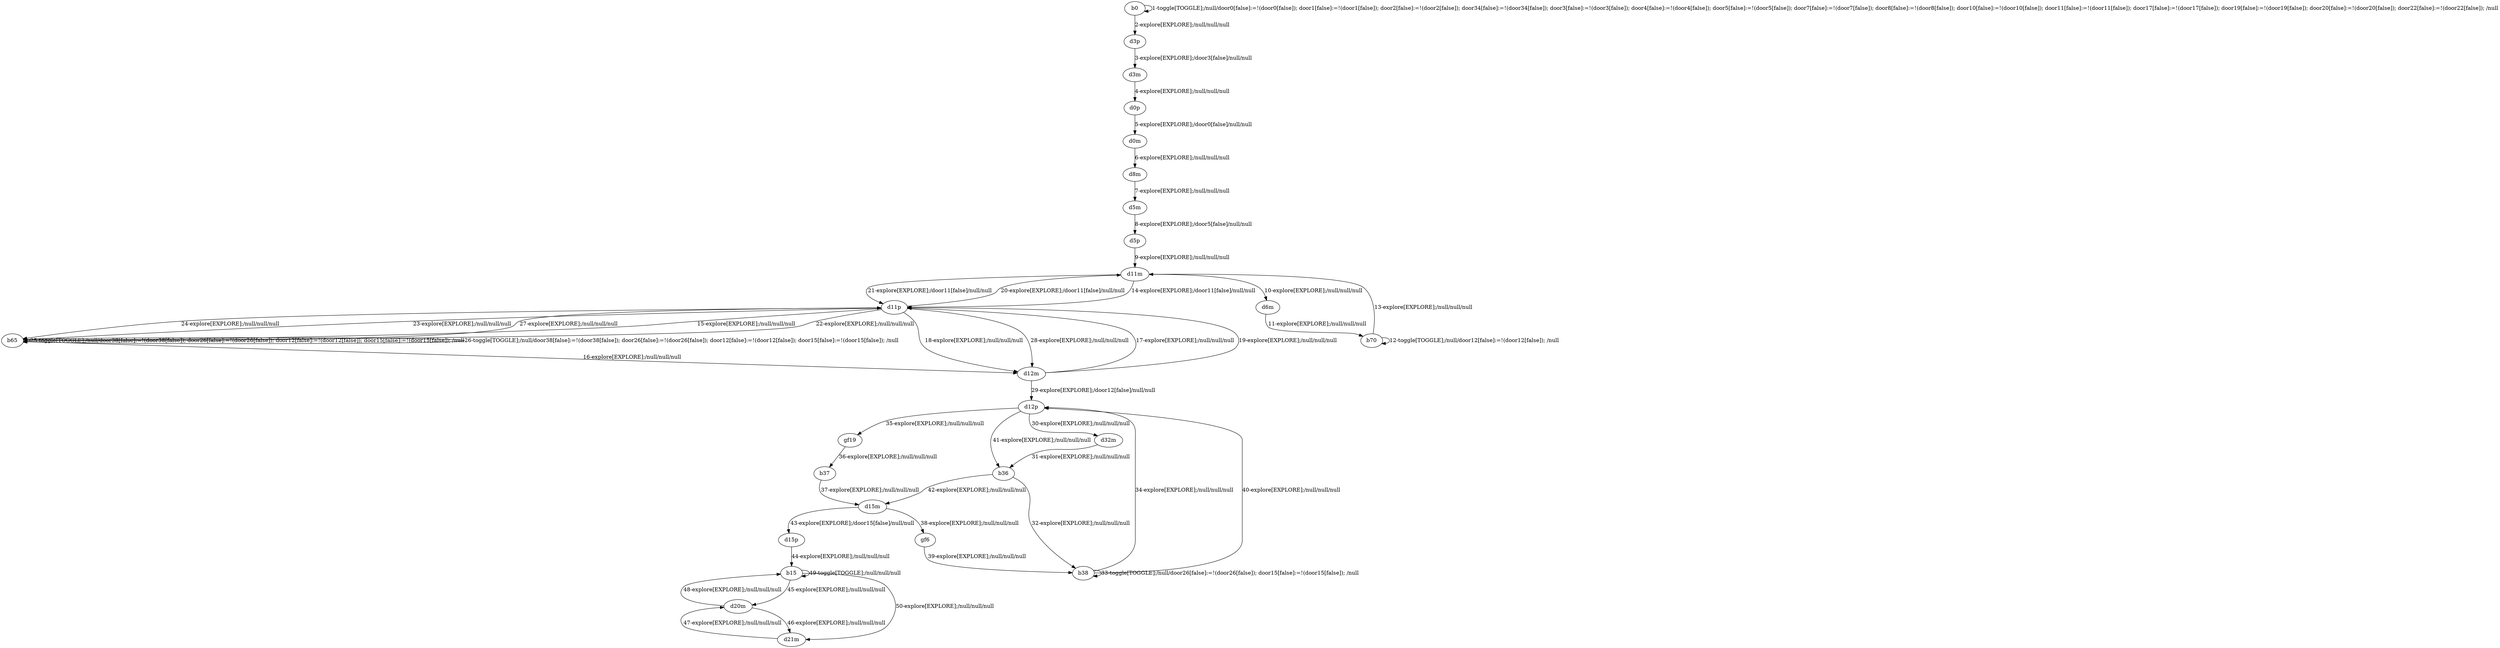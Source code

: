 # Total number of goals covered by this test: 1
# b15 --> b15

digraph g {
"b0" -> "b0" [label = "1-toggle[TOGGLE];/null/door0[false]:=!(door0[false]); door1[false]:=!(door1[false]); door2[false]:=!(door2[false]); door34[false]:=!(door34[false]); door3[false]:=!(door3[false]); door4[false]:=!(door4[false]); door5[false]:=!(door5[false]); door7[false]:=!(door7[false]); door8[false]:=!(door8[false]); door10[false]:=!(door10[false]); door11[false]:=!(door11[false]); door17[false]:=!(door17[false]); door19[false]:=!(door19[false]); door20[false]:=!(door20[false]); door22[false]:=!(door22[false]); /null"];
"b0" -> "d3p" [label = "2-explore[EXPLORE];/null/null/null"];
"d3p" -> "d3m" [label = "3-explore[EXPLORE];/door3[false]/null/null"];
"d3m" -> "d0p" [label = "4-explore[EXPLORE];/null/null/null"];
"d0p" -> "d0m" [label = "5-explore[EXPLORE];/door0[false]/null/null"];
"d0m" -> "d8m" [label = "6-explore[EXPLORE];/null/null/null"];
"d8m" -> "d5m" [label = "7-explore[EXPLORE];/null/null/null"];
"d5m" -> "d5p" [label = "8-explore[EXPLORE];/door5[false]/null/null"];
"d5p" -> "d11m" [label = "9-explore[EXPLORE];/null/null/null"];
"d11m" -> "d6m" [label = "10-explore[EXPLORE];/null/null/null"];
"d6m" -> "b70" [label = "11-explore[EXPLORE];/null/null/null"];
"b70" -> "b70" [label = "12-toggle[TOGGLE];/null/door12[false]:=!(door12[false]); /null"];
"b70" -> "d11m" [label = "13-explore[EXPLORE];/null/null/null"];
"d11m" -> "d11p" [label = "14-explore[EXPLORE];/door11[false]/null/null"];
"d11p" -> "b65" [label = "15-explore[EXPLORE];/null/null/null"];
"b65" -> "d12m" [label = "16-explore[EXPLORE];/null/null/null"];
"d12m" -> "d11p" [label = "17-explore[EXPLORE];/null/null/null"];
"d11p" -> "d12m" [label = "18-explore[EXPLORE];/null/null/null"];
"d12m" -> "d11p" [label = "19-explore[EXPLORE];/null/null/null"];
"d11p" -> "d11m" [label = "20-explore[EXPLORE];/door11[false]/null/null"];
"d11m" -> "d11p" [label = "21-explore[EXPLORE];/door11[false]/null/null"];
"d11p" -> "b65" [label = "22-explore[EXPLORE];/null/null/null"];
"b65" -> "d11p" [label = "23-explore[EXPLORE];/null/null/null"];
"d11p" -> "b65" [label = "24-explore[EXPLORE];/null/null/null"];
"b65" -> "b65" [label = "25-toggle[TOGGLE];/null/door38[false]:=!(door38[false]); door26[false]:=!(door26[false]); door12[false]:=!(door12[false]); door15[false]:=!(door15[false]); /null"];
"b65" -> "b65" [label = "26-toggle[TOGGLE];/null/door38[false]:=!(door38[false]); door26[false]:=!(door26[false]); door12[false]:=!(door12[false]); door15[false]:=!(door15[false]); /null"];
"b65" -> "d11p" [label = "27-explore[EXPLORE];/null/null/null"];
"d11p" -> "d12m" [label = "28-explore[EXPLORE];/null/null/null"];
"d12m" -> "d12p" [label = "29-explore[EXPLORE];/door12[false]/null/null"];
"d12p" -> "d32m" [label = "30-explore[EXPLORE];/null/null/null"];
"d32m" -> "b36" [label = "31-explore[EXPLORE];/null/null/null"];
"b36" -> "b38" [label = "32-explore[EXPLORE];/null/null/null"];
"b38" -> "b38" [label = "33-toggle[TOGGLE];/null/door26[false]:=!(door26[false]); door15[false]:=!(door15[false]); /null"];
"b38" -> "d12p" [label = "34-explore[EXPLORE];/null/null/null"];
"d12p" -> "gf19" [label = "35-explore[EXPLORE];/null/null/null"];
"gf19" -> "b37" [label = "36-explore[EXPLORE];/null/null/null"];
"b37" -> "d15m" [label = "37-explore[EXPLORE];/null/null/null"];
"d15m" -> "gf6" [label = "38-explore[EXPLORE];/null/null/null"];
"gf6" -> "b38" [label = "39-explore[EXPLORE];/null/null/null"];
"b38" -> "d12p" [label = "40-explore[EXPLORE];/null/null/null"];
"d12p" -> "b36" [label = "41-explore[EXPLORE];/null/null/null"];
"b36" -> "d15m" [label = "42-explore[EXPLORE];/null/null/null"];
"d15m" -> "d15p" [label = "43-explore[EXPLORE];/door15[false]/null/null"];
"d15p" -> "b15" [label = "44-explore[EXPLORE];/null/null/null"];
"b15" -> "d20m" [label = "45-explore[EXPLORE];/null/null/null"];
"d20m" -> "d21m" [label = "46-explore[EXPLORE];/null/null/null"];
"d21m" -> "d20m" [label = "47-explore[EXPLORE];/null/null/null"];
"d20m" -> "b15" [label = "48-explore[EXPLORE];/null/null/null"];
"b15" -> "b15" [label = "49-toggle[TOGGLE];/null/null/null"];
"b15" -> "d21m" [label = "50-explore[EXPLORE];/null/null/null"];
}
